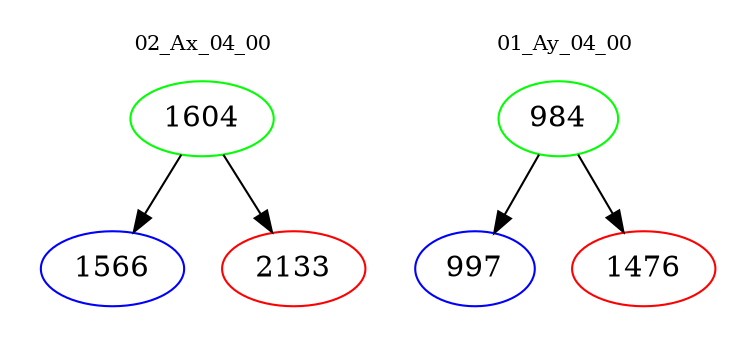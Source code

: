 digraph{
subgraph cluster_0 {
color = white
label = "02_Ax_04_00";
fontsize=10;
T0_1604 [label="1604", color="green"]
T0_1604 -> T0_1566 [color="black"]
T0_1566 [label="1566", color="blue"]
T0_1604 -> T0_2133 [color="black"]
T0_2133 [label="2133", color="red"]
}
subgraph cluster_1 {
color = white
label = "01_Ay_04_00";
fontsize=10;
T1_984 [label="984", color="green"]
T1_984 -> T1_997 [color="black"]
T1_997 [label="997", color="blue"]
T1_984 -> T1_1476 [color="black"]
T1_1476 [label="1476", color="red"]
}
}
